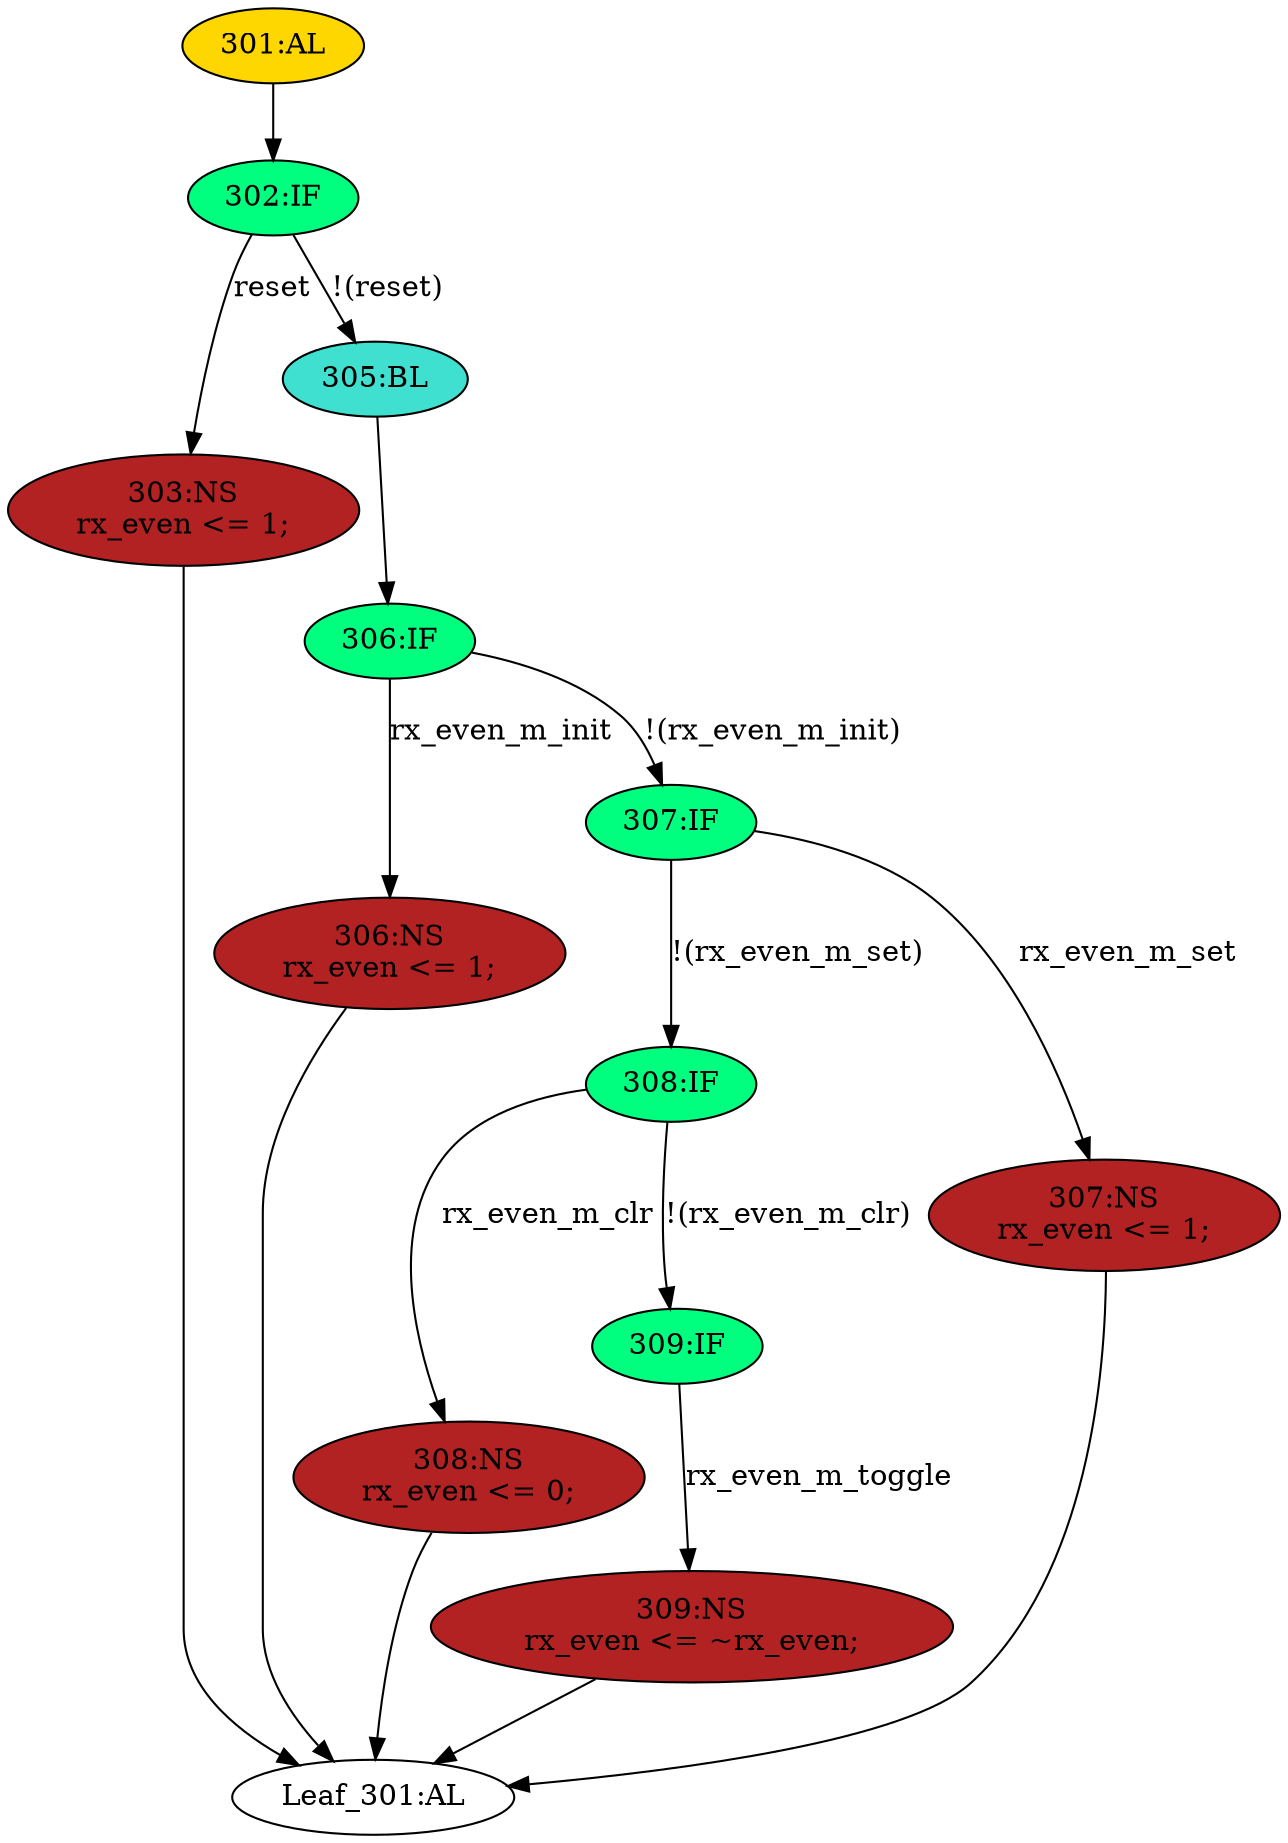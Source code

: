strict digraph "" {
	node [label="\N"];
	"308:IF"	 [ast="<pyverilog.vparser.ast.IfStatement object at 0x7f273e61bc90>",
		fillcolor=springgreen,
		label="308:IF",
		statements="[]",
		style=filled,
		typ=IfStatement];
	"308:NS"	 [ast="<pyverilog.vparser.ast.NonblockingSubstitution object at 0x7f273e619b10>",
		fillcolor=firebrick,
		label="308:NS
rx_even <= 0;",
		statements="[<pyverilog.vparser.ast.NonblockingSubstitution object at 0x7f273e619b10>]",
		style=filled,
		typ=NonblockingSubstitution];
	"308:IF" -> "308:NS"	 [cond="['rx_even_m_clr']",
		label=rx_even_m_clr,
		lineno=308];
	"309:IF"	 [ast="<pyverilog.vparser.ast.IfStatement object at 0x7f273e61bcd0>",
		fillcolor=springgreen,
		label="309:IF",
		statements="[]",
		style=filled,
		typ=IfStatement];
	"308:IF" -> "309:IF"	 [cond="['rx_even_m_clr']",
		label="!(rx_even_m_clr)",
		lineno=308];
	"309:NS"	 [ast="<pyverilog.vparser.ast.NonblockingSubstitution object at 0x7f273e61bd50>",
		fillcolor=firebrick,
		label="309:NS
rx_even <= ~rx_even;",
		statements="[<pyverilog.vparser.ast.NonblockingSubstitution object at 0x7f273e61bd50>]",
		style=filled,
		typ=NonblockingSubstitution];
	"Leaf_301:AL"	 [def_var="['rx_even']",
		label="Leaf_301:AL"];
	"309:NS" -> "Leaf_301:AL"	 [cond="[]",
		lineno=None];
	"307:NS"	 [ast="<pyverilog.vparser.ast.NonblockingSubstitution object at 0x7f273e61b790>",
		fillcolor=firebrick,
		label="307:NS
rx_even <= 1;",
		statements="[<pyverilog.vparser.ast.NonblockingSubstitution object at 0x7f273e61b790>]",
		style=filled,
		typ=NonblockingSubstitution];
	"307:NS" -> "Leaf_301:AL"	 [cond="[]",
		lineno=None];
	"301:AL"	 [ast="<pyverilog.vparser.ast.Always object at 0x7f273e61b9d0>",
		clk_sens=True,
		fillcolor=gold,
		label="301:AL",
		sens="['ck', 'reset']",
		statements="[]",
		style=filled,
		typ=Always,
		use_var="['reset', 'rx_even_m_toggle', 'rx_even_m_clr', 'rx_even_m_set', 'rx_even', 'rx_even_m_init']"];
	"302:IF"	 [ast="<pyverilog.vparser.ast.IfStatement object at 0x7f273e61bb50>",
		fillcolor=springgreen,
		label="302:IF",
		statements="[]",
		style=filled,
		typ=IfStatement];
	"301:AL" -> "302:IF"	 [cond="[]",
		lineno=None];
	"303:NS"	 [ast="<pyverilog.vparser.ast.NonblockingSubstitution object at 0x7f273e5a0150>",
		fillcolor=firebrick,
		label="303:NS
rx_even <= 1;",
		statements="[<pyverilog.vparser.ast.NonblockingSubstitution object at 0x7f273e5a0150>]",
		style=filled,
		typ=NonblockingSubstitution];
	"303:NS" -> "Leaf_301:AL"	 [cond="[]",
		lineno=None];
	"308:NS" -> "Leaf_301:AL"	 [cond="[]",
		lineno=None];
	"306:NS"	 [ast="<pyverilog.vparser.ast.NonblockingSubstitution object at 0x7f273e61bf90>",
		fillcolor=firebrick,
		label="306:NS
rx_even <= 1;",
		statements="[<pyverilog.vparser.ast.NonblockingSubstitution object at 0x7f273e61bf90>]",
		style=filled,
		typ=NonblockingSubstitution];
	"306:NS" -> "Leaf_301:AL"	 [cond="[]",
		lineno=None];
	"309:IF" -> "309:NS"	 [cond="['rx_even_m_toggle']",
		label=rx_even_m_toggle,
		lineno=309];
	"307:IF"	 [ast="<pyverilog.vparser.ast.IfStatement object at 0x7f273e61bc50>",
		fillcolor=springgreen,
		label="307:IF",
		statements="[]",
		style=filled,
		typ=IfStatement];
	"307:IF" -> "308:IF"	 [cond="['rx_even_m_set']",
		label="!(rx_even_m_set)",
		lineno=307];
	"307:IF" -> "307:NS"	 [cond="['rx_even_m_set']",
		label=rx_even_m_set,
		lineno=307];
	"306:IF"	 [ast="<pyverilog.vparser.ast.IfStatement object at 0x7f273e61bc10>",
		fillcolor=springgreen,
		label="306:IF",
		statements="[]",
		style=filled,
		typ=IfStatement];
	"306:IF" -> "306:NS"	 [cond="['rx_even_m_init']",
		label=rx_even_m_init,
		lineno=306];
	"306:IF" -> "307:IF"	 [cond="['rx_even_m_init']",
		label="!(rx_even_m_init)",
		lineno=306];
	"305:BL"	 [ast="<pyverilog.vparser.ast.Block object at 0x7f273e61bbd0>",
		fillcolor=turquoise,
		label="305:BL",
		statements="[]",
		style=filled,
		typ=Block];
	"305:BL" -> "306:IF"	 [cond="[]",
		lineno=None];
	"302:IF" -> "303:NS"	 [cond="['reset']",
		label=reset,
		lineno=302];
	"302:IF" -> "305:BL"	 [cond="['reset']",
		label="!(reset)",
		lineno=302];
}
